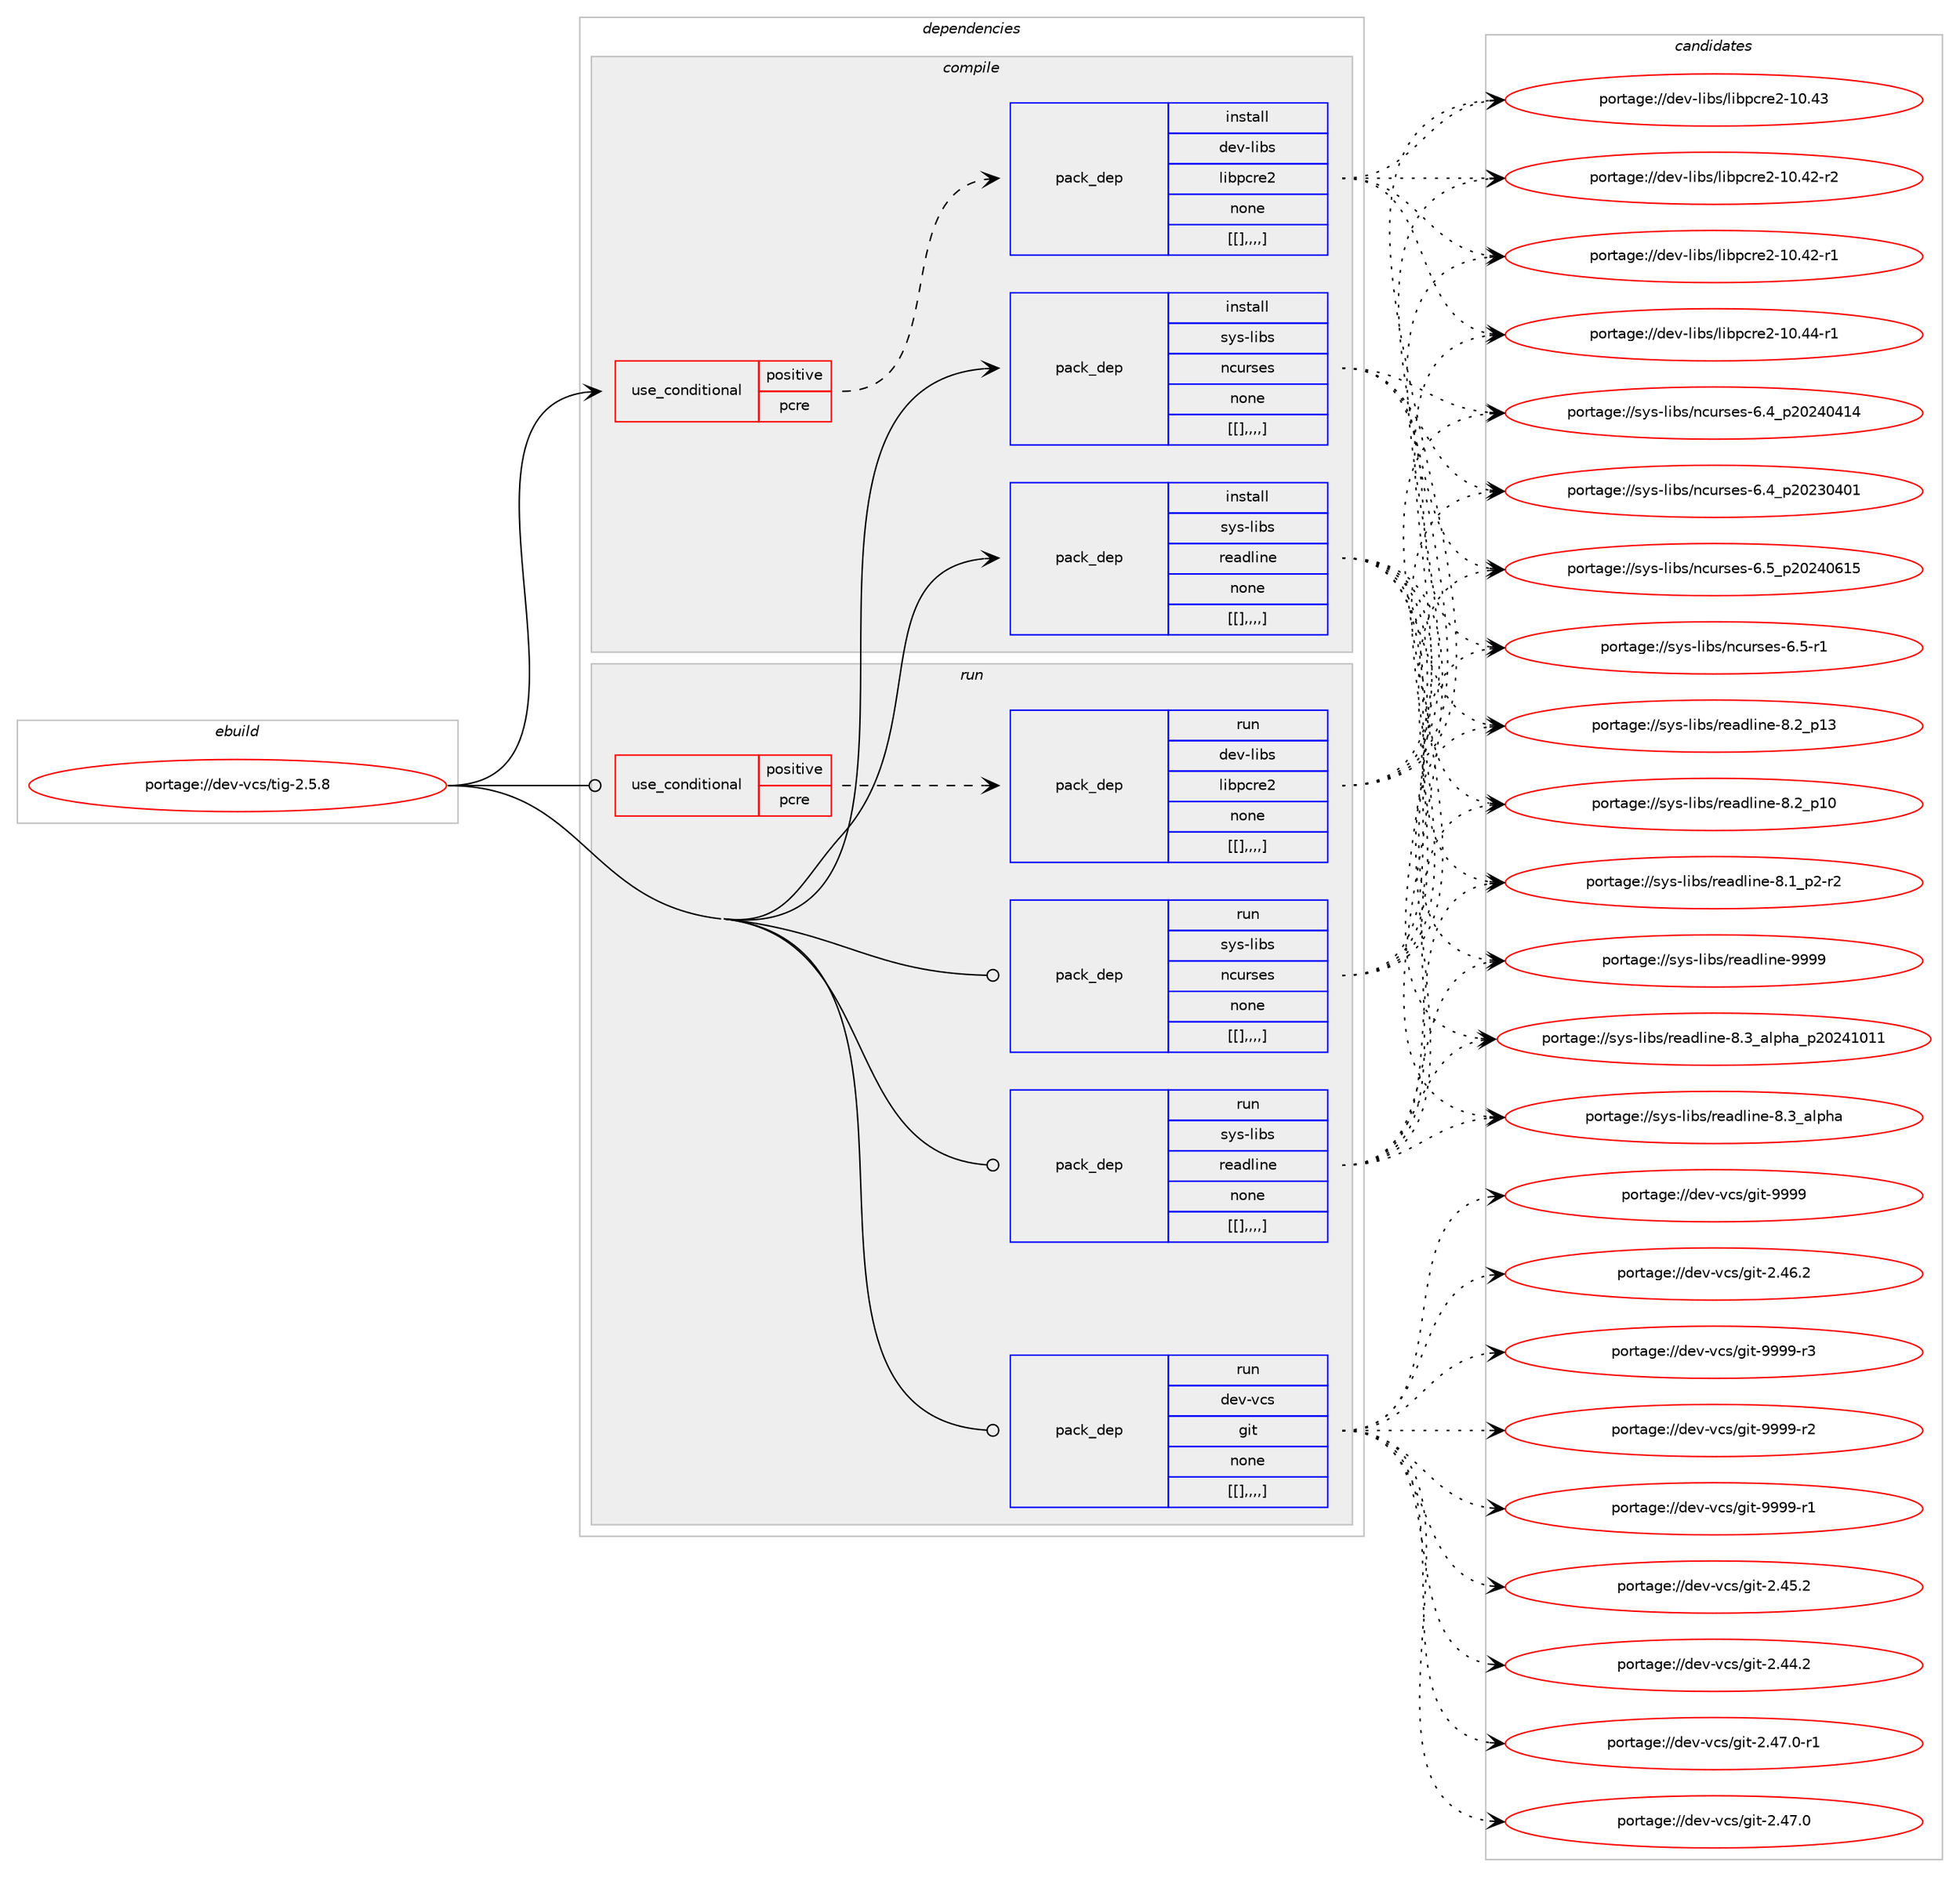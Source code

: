 digraph prolog {

# *************
# Graph options
# *************

newrank=true;
concentrate=true;
compound=true;
graph [rankdir=LR,fontname=Helvetica,fontsize=10,ranksep=1.5];#, ranksep=2.5, nodesep=0.2];
edge  [arrowhead=vee];
node  [fontname=Helvetica,fontsize=10];

# **********
# The ebuild
# **********

subgraph cluster_leftcol {
color=gray;
label=<<i>ebuild</i>>;
id [label="portage://dev-vcs/tig-2.5.8", color=red, width=4, href="../dev-vcs/tig-2.5.8.svg"];
}

# ****************
# The dependencies
# ****************

subgraph cluster_midcol {
color=gray;
label=<<i>dependencies</i>>;
subgraph cluster_compile {
fillcolor="#eeeeee";
style=filled;
label=<<i>compile</i>>;
subgraph cond67329 {
dependency234619 [label=<<TABLE BORDER="0" CELLBORDER="1" CELLSPACING="0" CELLPADDING="4"><TR><TD ROWSPAN="3" CELLPADDING="10">use_conditional</TD></TR><TR><TD>positive</TD></TR><TR><TD>pcre</TD></TR></TABLE>>, shape=none, color=red];
subgraph pack165736 {
dependency234622 [label=<<TABLE BORDER="0" CELLBORDER="1" CELLSPACING="0" CELLPADDING="4" WIDTH="220"><TR><TD ROWSPAN="6" CELLPADDING="30">pack_dep</TD></TR><TR><TD WIDTH="110">install</TD></TR><TR><TD>dev-libs</TD></TR><TR><TD>libpcre2</TD></TR><TR><TD>none</TD></TR><TR><TD>[[],,,,]</TD></TR></TABLE>>, shape=none, color=blue];
}
dependency234619:e -> dependency234622:w [weight=20,style="dashed",arrowhead="vee"];
}
id:e -> dependency234619:w [weight=20,style="solid",arrowhead="vee"];
subgraph pack165792 {
dependency234706 [label=<<TABLE BORDER="0" CELLBORDER="1" CELLSPACING="0" CELLPADDING="4" WIDTH="220"><TR><TD ROWSPAN="6" CELLPADDING="30">pack_dep</TD></TR><TR><TD WIDTH="110">install</TD></TR><TR><TD>sys-libs</TD></TR><TR><TD>ncurses</TD></TR><TR><TD>none</TD></TR><TR><TD>[[],,,,]</TD></TR></TABLE>>, shape=none, color=blue];
}
id:e -> dependency234706:w [weight=20,style="solid",arrowhead="vee"];
subgraph pack165816 {
dependency234751 [label=<<TABLE BORDER="0" CELLBORDER="1" CELLSPACING="0" CELLPADDING="4" WIDTH="220"><TR><TD ROWSPAN="6" CELLPADDING="30">pack_dep</TD></TR><TR><TD WIDTH="110">install</TD></TR><TR><TD>sys-libs</TD></TR><TR><TD>readline</TD></TR><TR><TD>none</TD></TR><TR><TD>[[],,,,]</TD></TR></TABLE>>, shape=none, color=blue];
}
id:e -> dependency234751:w [weight=20,style="solid",arrowhead="vee"];
}
subgraph cluster_compileandrun {
fillcolor="#eeeeee";
style=filled;
label=<<i>compile and run</i>>;
}
subgraph cluster_run {
fillcolor="#eeeeee";
style=filled;
label=<<i>run</i>>;
subgraph cond67365 {
dependency234838 [label=<<TABLE BORDER="0" CELLBORDER="1" CELLSPACING="0" CELLPADDING="4"><TR><TD ROWSPAN="3" CELLPADDING="10">use_conditional</TD></TR><TR><TD>positive</TD></TR><TR><TD>pcre</TD></TR></TABLE>>, shape=none, color=red];
subgraph pack165923 {
dependency234855 [label=<<TABLE BORDER="0" CELLBORDER="1" CELLSPACING="0" CELLPADDING="4" WIDTH="220"><TR><TD ROWSPAN="6" CELLPADDING="30">pack_dep</TD></TR><TR><TD WIDTH="110">run</TD></TR><TR><TD>dev-libs</TD></TR><TR><TD>libpcre2</TD></TR><TR><TD>none</TD></TR><TR><TD>[[],,,,]</TD></TR></TABLE>>, shape=none, color=blue];
}
dependency234838:e -> dependency234855:w [weight=20,style="dashed",arrowhead="vee"];
}
id:e -> dependency234838:w [weight=20,style="solid",arrowhead="odot"];
subgraph pack166000 {
dependency234955 [label=<<TABLE BORDER="0" CELLBORDER="1" CELLSPACING="0" CELLPADDING="4" WIDTH="220"><TR><TD ROWSPAN="6" CELLPADDING="30">pack_dep</TD></TR><TR><TD WIDTH="110">run</TD></TR><TR><TD>dev-vcs</TD></TR><TR><TD>git</TD></TR><TR><TD>none</TD></TR><TR><TD>[[],,,,]</TD></TR></TABLE>>, shape=none, color=blue];
}
id:e -> dependency234955:w [weight=20,style="solid",arrowhead="odot"];
subgraph pack166003 {
dependency234959 [label=<<TABLE BORDER="0" CELLBORDER="1" CELLSPACING="0" CELLPADDING="4" WIDTH="220"><TR><TD ROWSPAN="6" CELLPADDING="30">pack_dep</TD></TR><TR><TD WIDTH="110">run</TD></TR><TR><TD>sys-libs</TD></TR><TR><TD>ncurses</TD></TR><TR><TD>none</TD></TR><TR><TD>[[],,,,]</TD></TR></TABLE>>, shape=none, color=blue];
}
id:e -> dependency234959:w [weight=20,style="solid",arrowhead="odot"];
subgraph pack166006 {
dependency234980 [label=<<TABLE BORDER="0" CELLBORDER="1" CELLSPACING="0" CELLPADDING="4" WIDTH="220"><TR><TD ROWSPAN="6" CELLPADDING="30">pack_dep</TD></TR><TR><TD WIDTH="110">run</TD></TR><TR><TD>sys-libs</TD></TR><TR><TD>readline</TD></TR><TR><TD>none</TD></TR><TR><TD>[[],,,,]</TD></TR></TABLE>>, shape=none, color=blue];
}
id:e -> dependency234980:w [weight=20,style="solid",arrowhead="odot"];
}
}

# **************
# The candidates
# **************

subgraph cluster_choices {
rank=same;
color=gray;
label=<<i>candidates</i>>;

subgraph choice165260 {
color=black;
nodesep=1;
choice1001011184510810598115471081059811299114101504549484652524511449 [label="portage://dev-libs/libpcre2-10.44-r1", color=red, width=4,href="../dev-libs/libpcre2-10.44-r1.svg"];
choice100101118451081059811547108105981129911410150454948465251 [label="portage://dev-libs/libpcre2-10.43", color=red, width=4,href="../dev-libs/libpcre2-10.43.svg"];
choice1001011184510810598115471081059811299114101504549484652504511450 [label="portage://dev-libs/libpcre2-10.42-r2", color=red, width=4,href="../dev-libs/libpcre2-10.42-r2.svg"];
choice1001011184510810598115471081059811299114101504549484652504511449 [label="portage://dev-libs/libpcre2-10.42-r1", color=red, width=4,href="../dev-libs/libpcre2-10.42-r1.svg"];
dependency234622:e -> choice1001011184510810598115471081059811299114101504549484652524511449:w [style=dotted,weight="100"];
dependency234622:e -> choice100101118451081059811547108105981129911410150454948465251:w [style=dotted,weight="100"];
dependency234622:e -> choice1001011184510810598115471081059811299114101504549484652504511450:w [style=dotted,weight="100"];
dependency234622:e -> choice1001011184510810598115471081059811299114101504549484652504511449:w [style=dotted,weight="100"];
}
subgraph choice165263 {
color=black;
nodesep=1;
choice1151211154510810598115471109911711411510111545544653951125048505248544953 [label="portage://sys-libs/ncurses-6.5_p20240615", color=red, width=4,href="../sys-libs/ncurses-6.5_p20240615.svg"];
choice11512111545108105981154711099117114115101115455446534511449 [label="portage://sys-libs/ncurses-6.5-r1", color=red, width=4,href="../sys-libs/ncurses-6.5-r1.svg"];
choice1151211154510810598115471109911711411510111545544652951125048505248524952 [label="portage://sys-libs/ncurses-6.4_p20240414", color=red, width=4,href="../sys-libs/ncurses-6.4_p20240414.svg"];
choice1151211154510810598115471109911711411510111545544652951125048505148524849 [label="portage://sys-libs/ncurses-6.4_p20230401", color=red, width=4,href="../sys-libs/ncurses-6.4_p20230401.svg"];
dependency234706:e -> choice1151211154510810598115471109911711411510111545544653951125048505248544953:w [style=dotted,weight="100"];
dependency234706:e -> choice11512111545108105981154711099117114115101115455446534511449:w [style=dotted,weight="100"];
dependency234706:e -> choice1151211154510810598115471109911711411510111545544652951125048505248524952:w [style=dotted,weight="100"];
dependency234706:e -> choice1151211154510810598115471109911711411510111545544652951125048505148524849:w [style=dotted,weight="100"];
}
subgraph choice165287 {
color=black;
nodesep=1;
choice115121115451081059811547114101971001081051101014557575757 [label="portage://sys-libs/readline-9999", color=red, width=4,href="../sys-libs/readline-9999.svg"];
choice1151211154510810598115471141019710010810511010145564651959710811210497951125048505249484949 [label="portage://sys-libs/readline-8.3_alpha_p20241011", color=red, width=4,href="../sys-libs/readline-8.3_alpha_p20241011.svg"];
choice1151211154510810598115471141019710010810511010145564651959710811210497 [label="portage://sys-libs/readline-8.3_alpha", color=red, width=4,href="../sys-libs/readline-8.3_alpha.svg"];
choice1151211154510810598115471141019710010810511010145564650951124951 [label="portage://sys-libs/readline-8.2_p13", color=red, width=4,href="../sys-libs/readline-8.2_p13.svg"];
choice1151211154510810598115471141019710010810511010145564650951124948 [label="portage://sys-libs/readline-8.2_p10", color=red, width=4,href="../sys-libs/readline-8.2_p10.svg"];
choice115121115451081059811547114101971001081051101014556464995112504511450 [label="portage://sys-libs/readline-8.1_p2-r2", color=red, width=4,href="../sys-libs/readline-8.1_p2-r2.svg"];
dependency234751:e -> choice115121115451081059811547114101971001081051101014557575757:w [style=dotted,weight="100"];
dependency234751:e -> choice1151211154510810598115471141019710010810511010145564651959710811210497951125048505249484949:w [style=dotted,weight="100"];
dependency234751:e -> choice1151211154510810598115471141019710010810511010145564651959710811210497:w [style=dotted,weight="100"];
dependency234751:e -> choice1151211154510810598115471141019710010810511010145564650951124951:w [style=dotted,weight="100"];
dependency234751:e -> choice1151211154510810598115471141019710010810511010145564650951124948:w [style=dotted,weight="100"];
dependency234751:e -> choice115121115451081059811547114101971001081051101014556464995112504511450:w [style=dotted,weight="100"];
}
subgraph choice165294 {
color=black;
nodesep=1;
choice1001011184510810598115471081059811299114101504549484652524511449 [label="portage://dev-libs/libpcre2-10.44-r1", color=red, width=4,href="../dev-libs/libpcre2-10.44-r1.svg"];
choice100101118451081059811547108105981129911410150454948465251 [label="portage://dev-libs/libpcre2-10.43", color=red, width=4,href="../dev-libs/libpcre2-10.43.svg"];
choice1001011184510810598115471081059811299114101504549484652504511450 [label="portage://dev-libs/libpcre2-10.42-r2", color=red, width=4,href="../dev-libs/libpcre2-10.42-r2.svg"];
choice1001011184510810598115471081059811299114101504549484652504511449 [label="portage://dev-libs/libpcre2-10.42-r1", color=red, width=4,href="../dev-libs/libpcre2-10.42-r1.svg"];
dependency234855:e -> choice1001011184510810598115471081059811299114101504549484652524511449:w [style=dotted,weight="100"];
dependency234855:e -> choice100101118451081059811547108105981129911410150454948465251:w [style=dotted,weight="100"];
dependency234855:e -> choice1001011184510810598115471081059811299114101504549484652504511450:w [style=dotted,weight="100"];
dependency234855:e -> choice1001011184510810598115471081059811299114101504549484652504511449:w [style=dotted,weight="100"];
}
subgraph choice165308 {
color=black;
nodesep=1;
choice10010111845118991154710310511645575757574511451 [label="portage://dev-vcs/git-9999-r3", color=red, width=4,href="../dev-vcs/git-9999-r3.svg"];
choice10010111845118991154710310511645575757574511450 [label="portage://dev-vcs/git-9999-r2", color=red, width=4,href="../dev-vcs/git-9999-r2.svg"];
choice10010111845118991154710310511645575757574511449 [label="portage://dev-vcs/git-9999-r1", color=red, width=4,href="../dev-vcs/git-9999-r1.svg"];
choice1001011184511899115471031051164557575757 [label="portage://dev-vcs/git-9999", color=red, width=4,href="../dev-vcs/git-9999.svg"];
choice100101118451189911547103105116455046525546484511449 [label="portage://dev-vcs/git-2.47.0-r1", color=red, width=4,href="../dev-vcs/git-2.47.0-r1.svg"];
choice10010111845118991154710310511645504652554648 [label="portage://dev-vcs/git-2.47.0", color=red, width=4,href="../dev-vcs/git-2.47.0.svg"];
choice10010111845118991154710310511645504652544650 [label="portage://dev-vcs/git-2.46.2", color=red, width=4,href="../dev-vcs/git-2.46.2.svg"];
choice10010111845118991154710310511645504652534650 [label="portage://dev-vcs/git-2.45.2", color=red, width=4,href="../dev-vcs/git-2.45.2.svg"];
choice10010111845118991154710310511645504652524650 [label="portage://dev-vcs/git-2.44.2", color=red, width=4,href="../dev-vcs/git-2.44.2.svg"];
dependency234955:e -> choice10010111845118991154710310511645575757574511451:w [style=dotted,weight="100"];
dependency234955:e -> choice10010111845118991154710310511645575757574511450:w [style=dotted,weight="100"];
dependency234955:e -> choice10010111845118991154710310511645575757574511449:w [style=dotted,weight="100"];
dependency234955:e -> choice1001011184511899115471031051164557575757:w [style=dotted,weight="100"];
dependency234955:e -> choice100101118451189911547103105116455046525546484511449:w [style=dotted,weight="100"];
dependency234955:e -> choice10010111845118991154710310511645504652554648:w [style=dotted,weight="100"];
dependency234955:e -> choice10010111845118991154710310511645504652544650:w [style=dotted,weight="100"];
dependency234955:e -> choice10010111845118991154710310511645504652534650:w [style=dotted,weight="100"];
dependency234955:e -> choice10010111845118991154710310511645504652524650:w [style=dotted,weight="100"];
}
subgraph choice165336 {
color=black;
nodesep=1;
choice1151211154510810598115471109911711411510111545544653951125048505248544953 [label="portage://sys-libs/ncurses-6.5_p20240615", color=red, width=4,href="../sys-libs/ncurses-6.5_p20240615.svg"];
choice11512111545108105981154711099117114115101115455446534511449 [label="portage://sys-libs/ncurses-6.5-r1", color=red, width=4,href="../sys-libs/ncurses-6.5-r1.svg"];
choice1151211154510810598115471109911711411510111545544652951125048505248524952 [label="portage://sys-libs/ncurses-6.4_p20240414", color=red, width=4,href="../sys-libs/ncurses-6.4_p20240414.svg"];
choice1151211154510810598115471109911711411510111545544652951125048505148524849 [label="portage://sys-libs/ncurses-6.4_p20230401", color=red, width=4,href="../sys-libs/ncurses-6.4_p20230401.svg"];
dependency234959:e -> choice1151211154510810598115471109911711411510111545544653951125048505248544953:w [style=dotted,weight="100"];
dependency234959:e -> choice11512111545108105981154711099117114115101115455446534511449:w [style=dotted,weight="100"];
dependency234959:e -> choice1151211154510810598115471109911711411510111545544652951125048505248524952:w [style=dotted,weight="100"];
dependency234959:e -> choice1151211154510810598115471109911711411510111545544652951125048505148524849:w [style=dotted,weight="100"];
}
subgraph choice165342 {
color=black;
nodesep=1;
choice115121115451081059811547114101971001081051101014557575757 [label="portage://sys-libs/readline-9999", color=red, width=4,href="../sys-libs/readline-9999.svg"];
choice1151211154510810598115471141019710010810511010145564651959710811210497951125048505249484949 [label="portage://sys-libs/readline-8.3_alpha_p20241011", color=red, width=4,href="../sys-libs/readline-8.3_alpha_p20241011.svg"];
choice1151211154510810598115471141019710010810511010145564651959710811210497 [label="portage://sys-libs/readline-8.3_alpha", color=red, width=4,href="../sys-libs/readline-8.3_alpha.svg"];
choice1151211154510810598115471141019710010810511010145564650951124951 [label="portage://sys-libs/readline-8.2_p13", color=red, width=4,href="../sys-libs/readline-8.2_p13.svg"];
choice1151211154510810598115471141019710010810511010145564650951124948 [label="portage://sys-libs/readline-8.2_p10", color=red, width=4,href="../sys-libs/readline-8.2_p10.svg"];
choice115121115451081059811547114101971001081051101014556464995112504511450 [label="portage://sys-libs/readline-8.1_p2-r2", color=red, width=4,href="../sys-libs/readline-8.1_p2-r2.svg"];
dependency234980:e -> choice115121115451081059811547114101971001081051101014557575757:w [style=dotted,weight="100"];
dependency234980:e -> choice1151211154510810598115471141019710010810511010145564651959710811210497951125048505249484949:w [style=dotted,weight="100"];
dependency234980:e -> choice1151211154510810598115471141019710010810511010145564651959710811210497:w [style=dotted,weight="100"];
dependency234980:e -> choice1151211154510810598115471141019710010810511010145564650951124951:w [style=dotted,weight="100"];
dependency234980:e -> choice1151211154510810598115471141019710010810511010145564650951124948:w [style=dotted,weight="100"];
dependency234980:e -> choice115121115451081059811547114101971001081051101014556464995112504511450:w [style=dotted,weight="100"];
}
}

}
